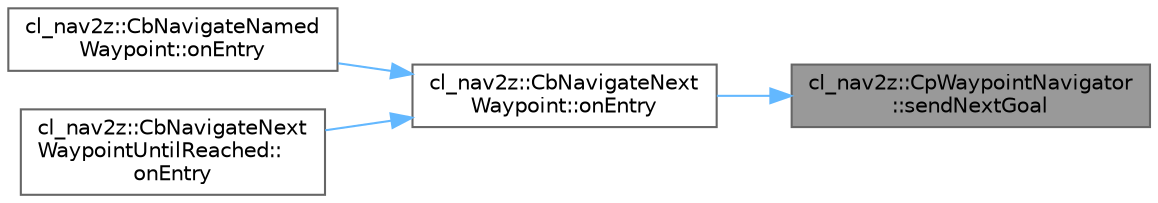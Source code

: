digraph "cl_nav2z::CpWaypointNavigator::sendNextGoal"
{
 // LATEX_PDF_SIZE
  bgcolor="transparent";
  edge [fontname=Helvetica,fontsize=10,labelfontname=Helvetica,labelfontsize=10];
  node [fontname=Helvetica,fontsize=10,shape=box,height=0.2,width=0.4];
  rankdir="RL";
  Node1 [label="cl_nav2z::CpWaypointNavigator\l::sendNextGoal",height=0.2,width=0.4,color="gray40", fillcolor="grey60", style="filled", fontcolor="black",tooltip=" "];
  Node1 -> Node2 [dir="back",color="steelblue1",style="solid"];
  Node2 [label="cl_nav2z::CbNavigateNext\lWaypoint::onEntry",height=0.2,width=0.4,color="grey40", fillcolor="white", style="filled",URL="$classcl__nav2z_1_1CbNavigateNextWaypoint.html#ac546e1622eb9894228846b814e48afea",tooltip=" "];
  Node2 -> Node3 [dir="back",color="steelblue1",style="solid"];
  Node3 [label="cl_nav2z::CbNavigateNamed\lWaypoint::onEntry",height=0.2,width=0.4,color="grey40", fillcolor="white", style="filled",URL="$classcl__nav2z_1_1CbNavigateNamedWaypoint.html#a08fc01469398220c035e7c3fac4ae598",tooltip=" "];
  Node2 -> Node4 [dir="back",color="steelblue1",style="solid"];
  Node4 [label="cl_nav2z::CbNavigateNext\lWaypointUntilReached::\lonEntry",height=0.2,width=0.4,color="grey40", fillcolor="white", style="filled",URL="$classcl__nav2z_1_1CbNavigateNextWaypointUntilReached.html#a8768836e087f12cbb477aa509e28a947",tooltip=" "];
}
